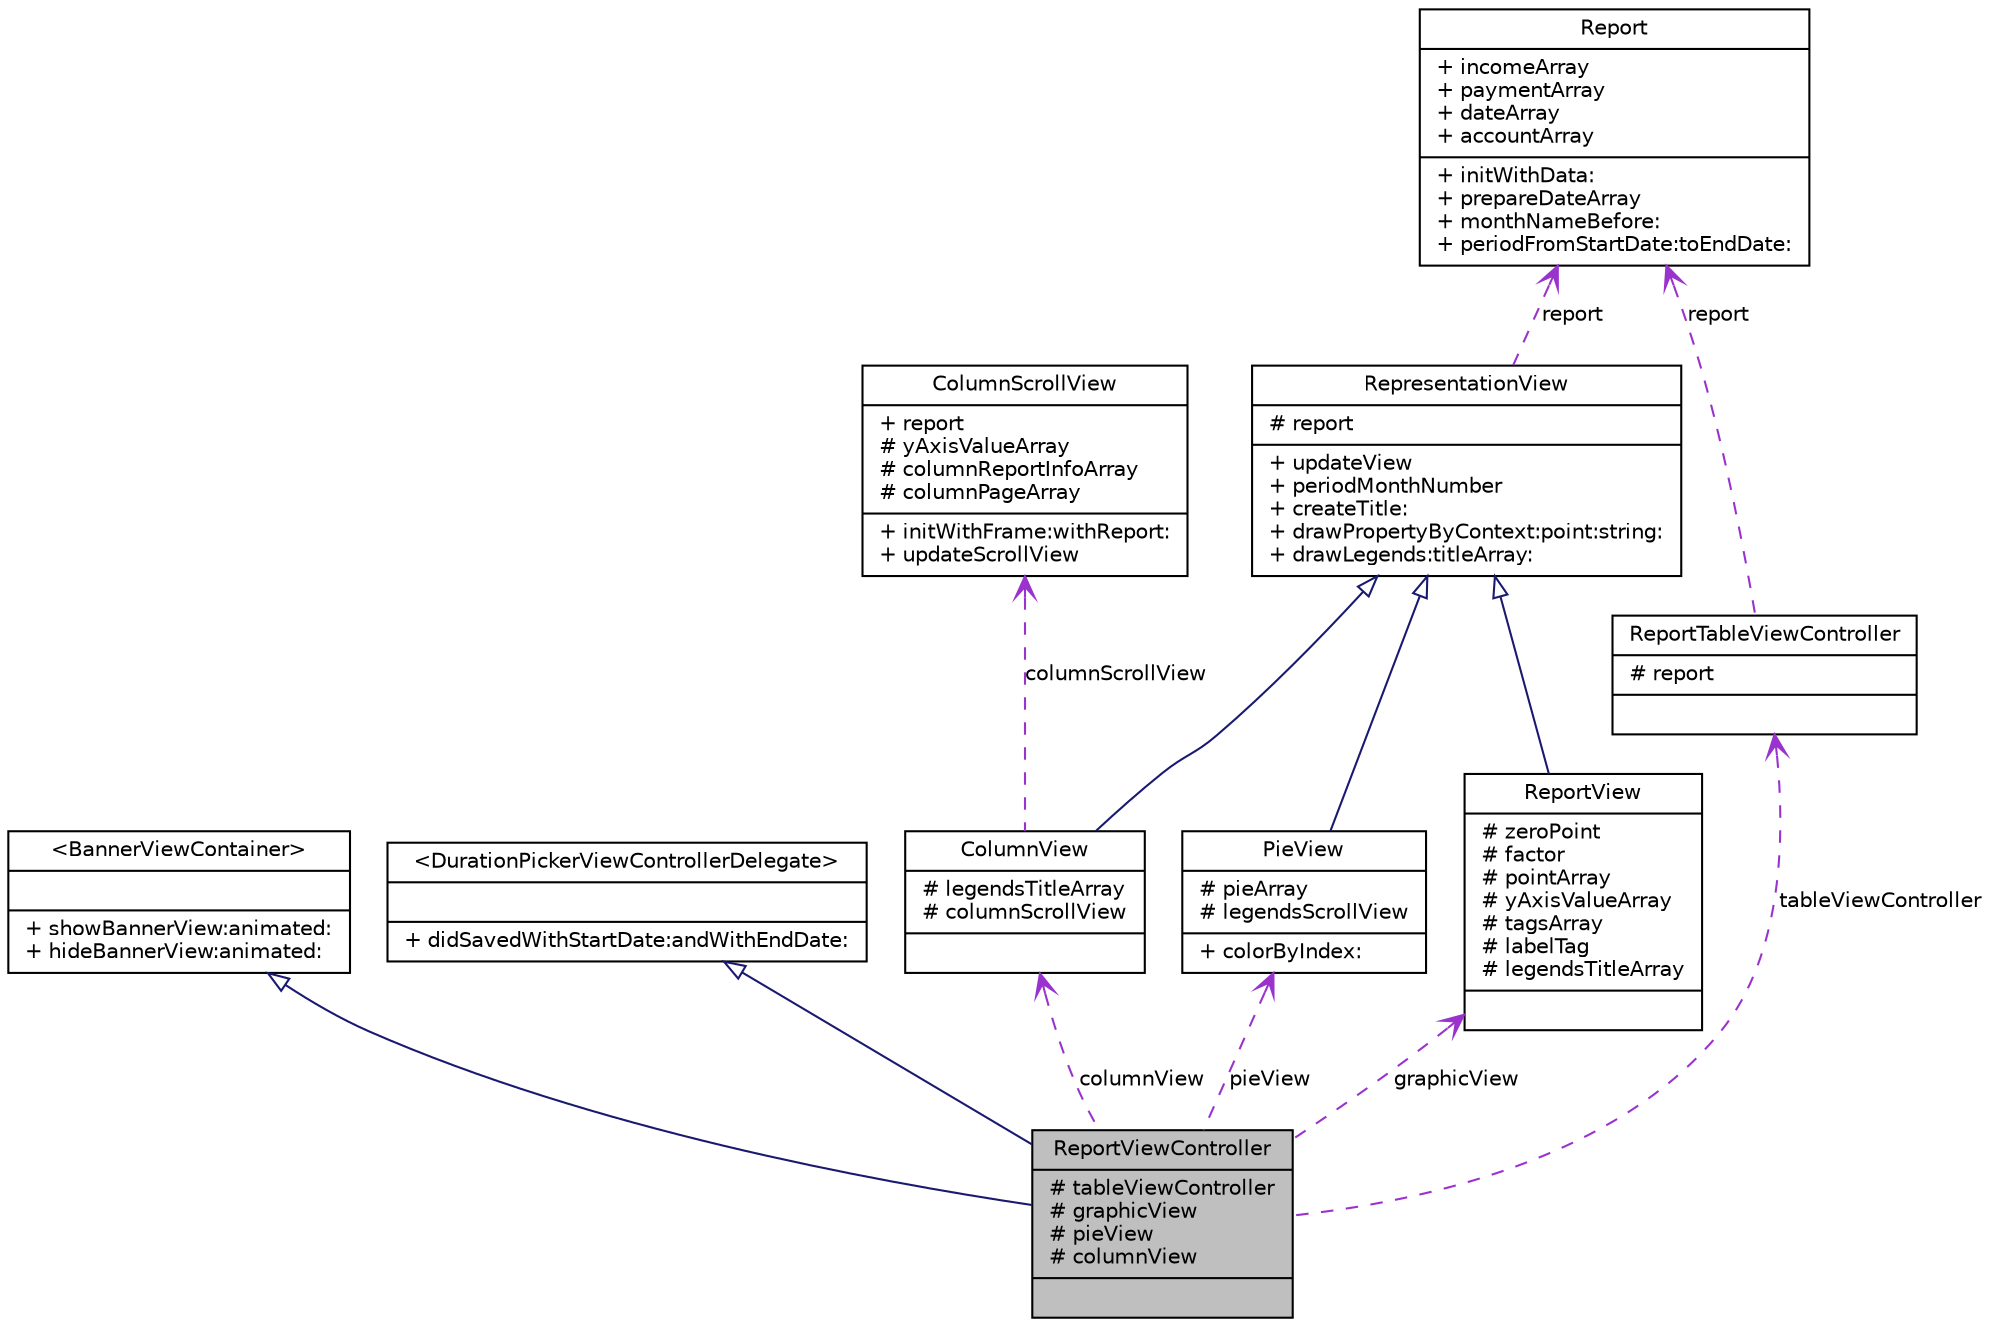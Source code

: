 digraph G
{
  edge [fontname="Helvetica",fontsize="10",labelfontname="Helvetica",labelfontsize="10"];
  node [fontname="Helvetica",fontsize="10",shape=record];
  Node1 [label="{ReportViewController\n|# tableViewController\l# graphicView\l# pieView\l# columnView\l|}",height=0.2,width=0.4,color="black", fillcolor="grey75", style="filled" fontcolor="black"];
  Node2 -> Node1 [dir=back,color="midnightblue",fontsize="10",style="solid",arrowtail="empty",fontname="Helvetica"];
  Node2 [label="{\<BannerViewContainer\>\n||+ showBannerView:animated:\l+ hideBannerView:animated:\l}",height=0.2,width=0.4,color="black", fillcolor="white", style="filled",URL="$protocol_banner_view_container-p.html",tooltip="The protocol is responsible for showing and hiding the iAd banner."];
  Node3 -> Node1 [dir=back,color="midnightblue",fontsize="10",style="solid",arrowtail="empty",fontname="Helvetica"];
  Node3 [label="{\<DurationPickerViewControllerDelegate\>\n||+ didSavedWithStartDate:andWithEndDate:\l}",height=0.2,width=0.4,color="black", fillcolor="white", style="filled",URL="$protocol_duration_picker_view_controller_delegate-p.html",tooltip="the DurationPickerViewControllerDelegate. Responsible for passing back the selected start and end dat..."];
  Node4 -> Node1 [dir=back,color="darkorchid3",fontsize="10",style="dashed",label="pieView",arrowtail="open",fontname="Helvetica"];
  Node4 [label="{PieView\n|# pieArray\l# legendsScrollView\l|+ colorByIndex:\l}",height=0.2,width=0.4,color="black", fillcolor="white", style="filled",URL="$interface_pie_view.html",tooltip="Represents report by pie view."];
  Node5 -> Node4 [dir=back,color="midnightblue",fontsize="10",style="solid",arrowtail="empty",fontname="Helvetica"];
  Node5 [label="{RepresentationView\n|# report\l|+ updateView\l+ periodMonthNumber\l+ createTitle:\l+ drawPropertyByContext:point:string:\l+ drawLegends:titleArray:\l}",height=0.2,width=0.4,color="black", fillcolor="white", style="filled",URL="$interface_representation_view.html",tooltip="Parent class for representation views."];
  Node6 -> Node5 [dir=back,color="darkorchid3",fontsize="10",style="dashed",label="report",arrowtail="open",fontname="Helvetica"];
  Node6 [label="{Report\n|+ incomeArray\l+ paymentArray\l+ dateArray\l+ accountArray\l|+ initWithData:\l+ prepareDateArray\l+ monthNameBefore:\l+ periodFromStartDate:toEndDate:\l}",height=0.2,width=0.4,color="black", fillcolor="white", style="filled",URL="$interface_report.html",tooltip="class represents data source for report preview"];
  Node7 -> Node1 [dir=back,color="darkorchid3",fontsize="10",style="dashed",label="graphicView",arrowtail="open",fontname="Helvetica"];
  Node7 [label="{ReportView\n|# zeroPoint\l# factor\l# pointArray\l# yAxisValueArray\l# tagsArray\l# labelTag\l# legendsTitleArray\l|}",height=0.2,width=0.4,color="black", fillcolor="white", style="filled",URL="$interface_report_view.html",tooltip="class for view reports"];
  Node5 -> Node7 [dir=back,color="midnightblue",fontsize="10",style="solid",arrowtail="empty",fontname="Helvetica"];
  Node8 -> Node1 [dir=back,color="darkorchid3",fontsize="10",style="dashed",label="columnView",arrowtail="open",fontname="Helvetica"];
  Node8 [label="{ColumnView\n|# legendsTitleArray\l# columnScrollView\l|}",height=0.2,width=0.4,color="black", fillcolor="white", style="filled",URL="$interface_column_view.html",tooltip="Represents report by columns view."];
  Node5 -> Node8 [dir=back,color="midnightblue",fontsize="10",style="solid",arrowtail="empty",fontname="Helvetica"];
  Node9 -> Node8 [dir=back,color="darkorchid3",fontsize="10",style="dashed",label="columnScrollView",arrowtail="open",fontname="Helvetica"];
  Node9 [label="{ColumnScrollView\n|+ report\l# yAxisValueArray\l# columnReportInfoArray\l# columnPageArray\l|+ initWithFrame:withReport:\l+ updateScrollView\l}",height=0.2,width=0.4,color="black", fillcolor="white", style="filled",URL="$interface_column_scroll_view.html",tooltip="Used for showing Accounts columns in paging scrolling view."];
  Node10 -> Node1 [dir=back,color="darkorchid3",fontsize="10",style="dashed",label="tableViewController",arrowtail="open",fontname="Helvetica"];
  Node10 [label="{ReportTableViewController\n|# report\l|}",height=0.2,width=0.4,color="black", fillcolor="white", style="filled",URL="$interface_report_table_view_controller.html",tooltip="table report view controller"];
  Node6 -> Node10 [dir=back,color="darkorchid3",fontsize="10",style="dashed",label="report",arrowtail="open",fontname="Helvetica"];
}
